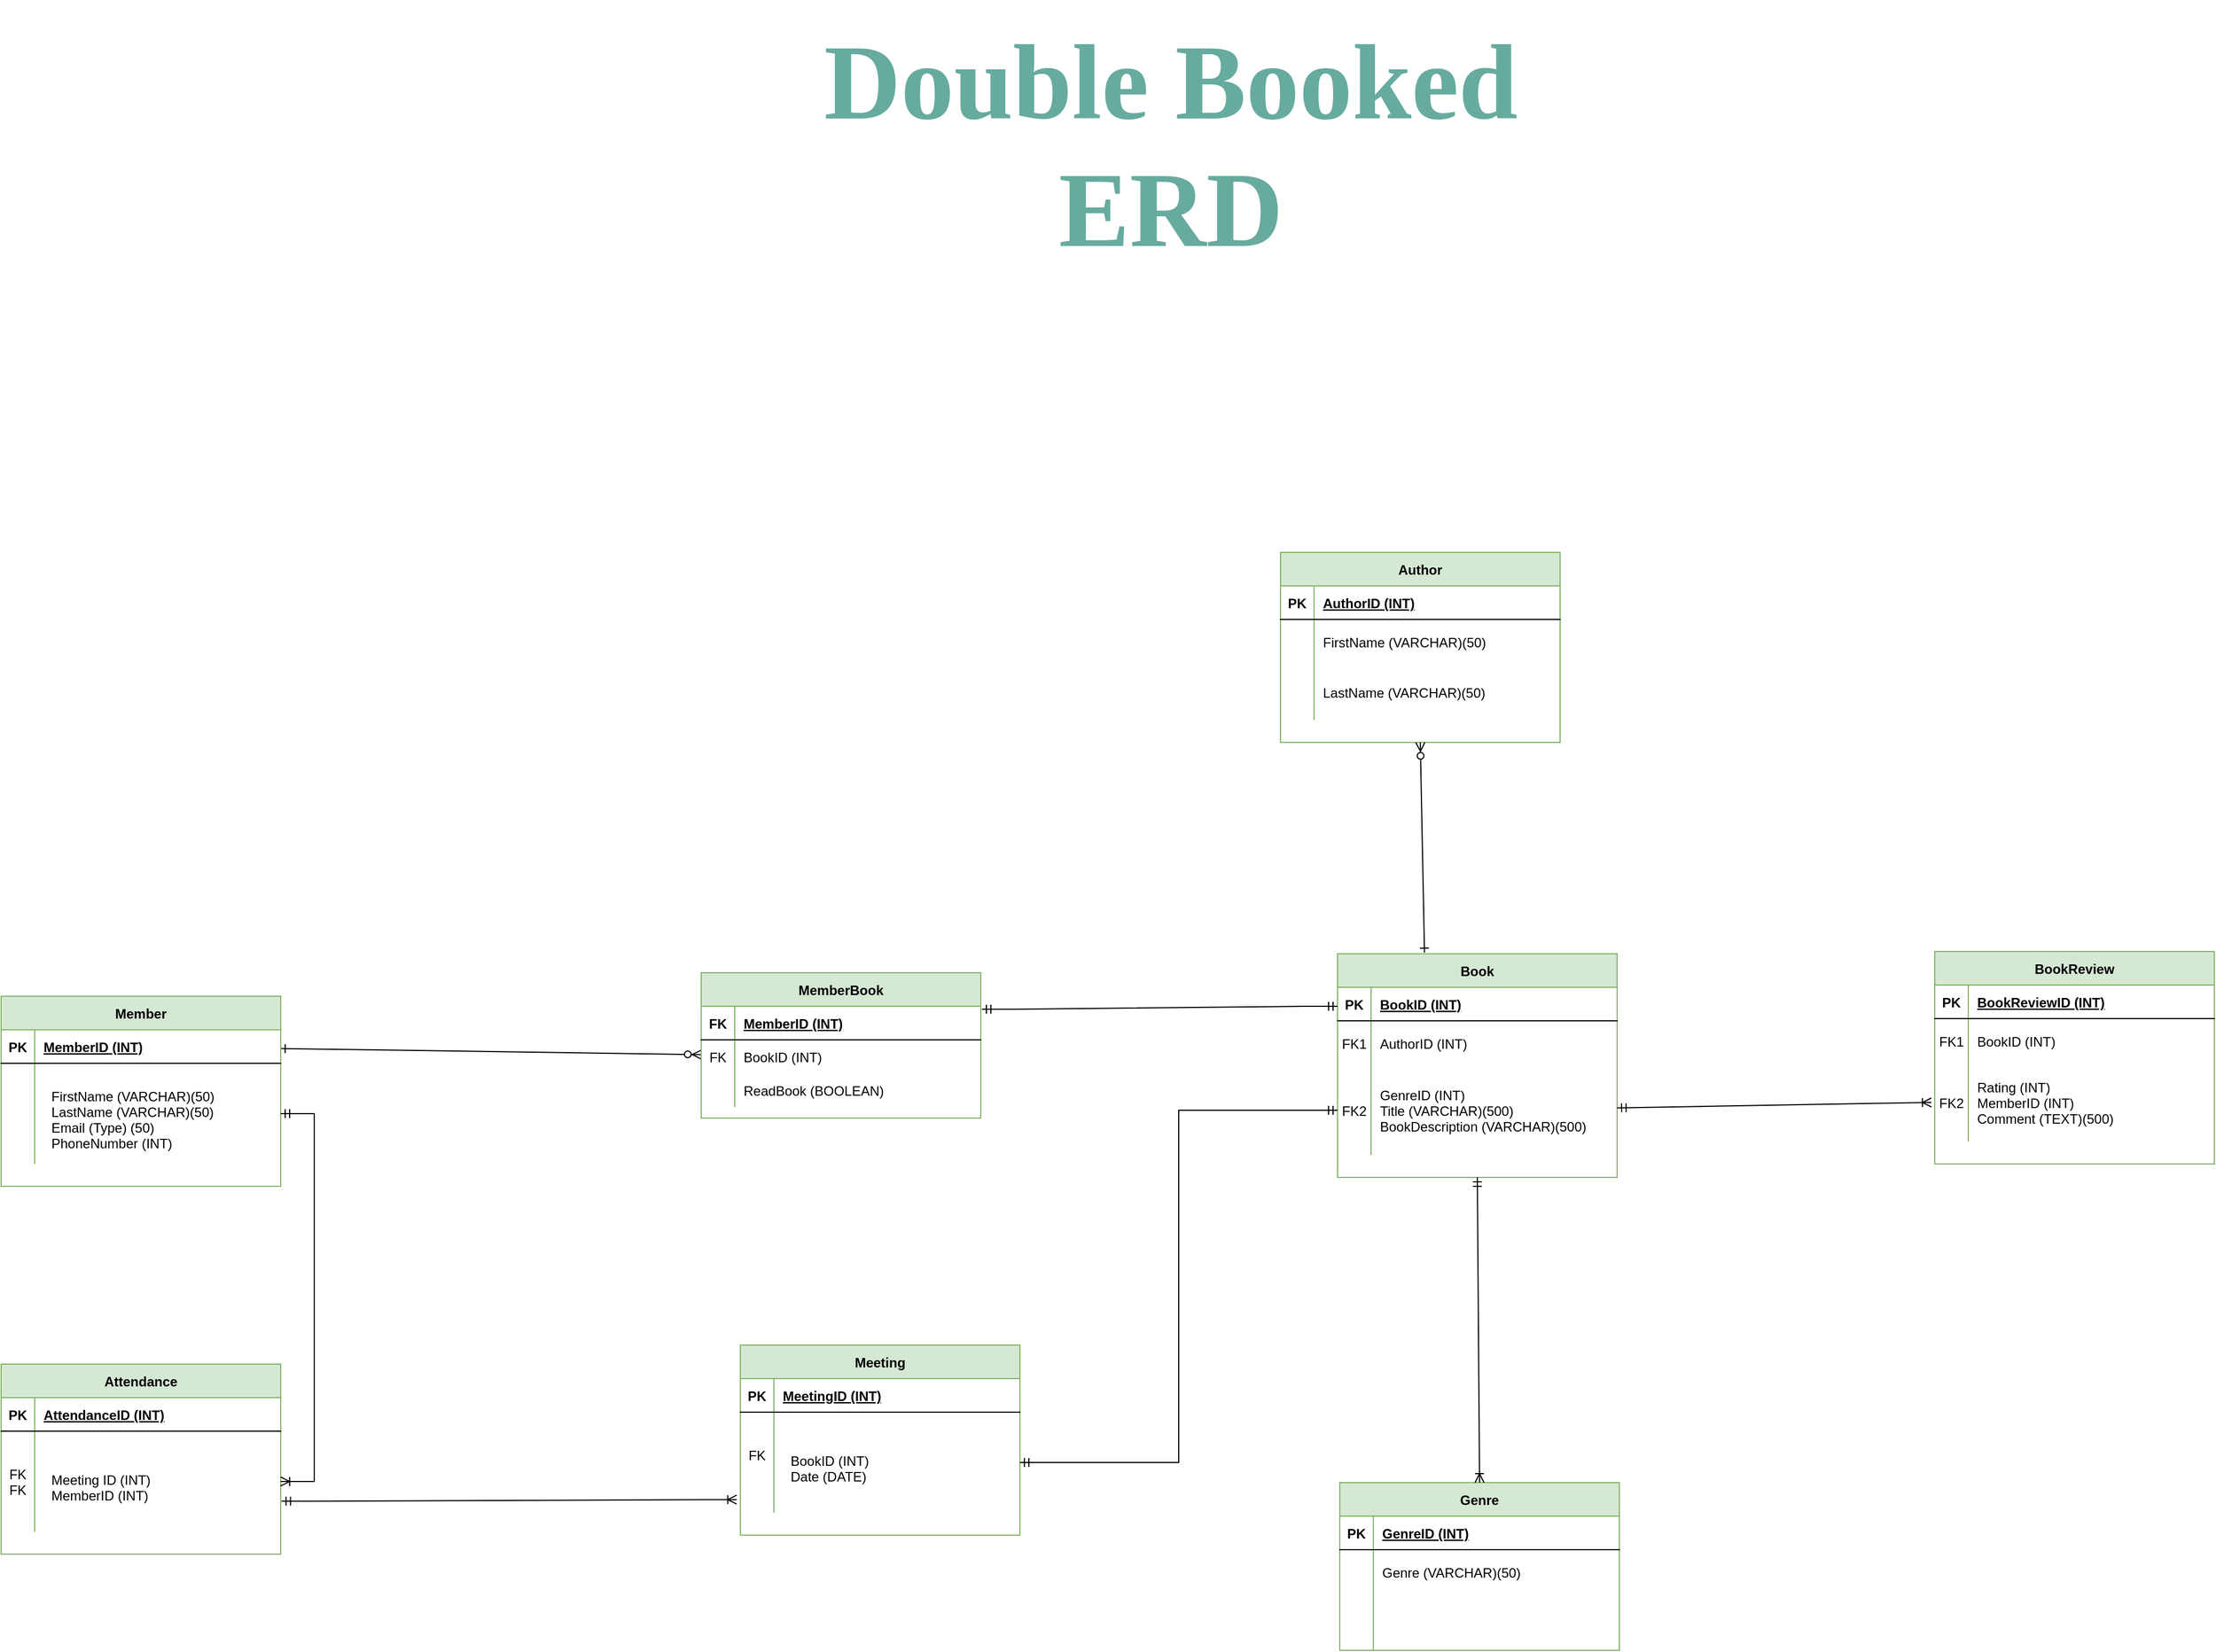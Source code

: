 <mxfile version="23.1.4" type="github">
  <diagram name="Page-1" id="bBmiQMMT05Lmb5AKtt61">
    <mxGraphModel dx="3740" dy="3017" grid="0" gridSize="10" guides="1" tooltips="1" connect="1" arrows="1" fold="1" page="0" pageScale="1" pageWidth="1169" pageHeight="827" math="0" shadow="0">
      <root>
        <mxCell id="0" />
        <mxCell id="1" parent="0" />
        <mxCell id="Q9-rzhnlszMLg_VfhZps-1" value="" style="endArrow=ERzeroToMany;startArrow=ERone;endFill=1;startFill=0;" parent="1" source="Q9-rzhnlszMLg_VfhZps-24" target="Q9-rzhnlszMLg_VfhZps-7" edge="1">
          <mxGeometry width="100" height="100" relative="1" as="geometry">
            <mxPoint x="340" y="720" as="sourcePoint" />
            <mxPoint x="440" y="620" as="targetPoint" />
          </mxGeometry>
        </mxCell>
        <mxCell id="Q9-rzhnlszMLg_VfhZps-3" value="MemberBook" style="shape=table;startSize=30;container=1;collapsible=1;childLayout=tableLayout;fixedRows=1;rowLines=0;fontStyle=1;align=center;resizeLast=1;fillColor=#d5e8d4;strokeColor=#82b366;" parent="1" vertex="1">
          <mxGeometry x="241" y="384" width="250" height="130" as="geometry" />
        </mxCell>
        <mxCell id="Q9-rzhnlszMLg_VfhZps-4" value="" style="shape=partialRectangle;collapsible=0;dropTarget=0;pointerEvents=0;fillColor=none;points=[[0,0.5],[1,0.5]];portConstraint=eastwest;top=0;left=0;right=0;bottom=1;" parent="Q9-rzhnlszMLg_VfhZps-3" vertex="1">
          <mxGeometry y="30" width="250" height="30" as="geometry" />
        </mxCell>
        <mxCell id="Q9-rzhnlszMLg_VfhZps-5" value="FK" style="shape=partialRectangle;overflow=hidden;connectable=0;fillColor=none;top=0;left=0;bottom=0;right=0;fontStyle=1;" parent="Q9-rzhnlszMLg_VfhZps-4" vertex="1">
          <mxGeometry width="30" height="30" as="geometry">
            <mxRectangle width="30" height="30" as="alternateBounds" />
          </mxGeometry>
        </mxCell>
        <mxCell id="Q9-rzhnlszMLg_VfhZps-6" value="MemberID (INT)" style="shape=partialRectangle;overflow=hidden;connectable=0;fillColor=none;top=0;left=0;bottom=0;right=0;align=left;spacingLeft=6;fontStyle=5;" parent="Q9-rzhnlszMLg_VfhZps-4" vertex="1">
          <mxGeometry x="30" width="220" height="30" as="geometry">
            <mxRectangle width="220" height="30" as="alternateBounds" />
          </mxGeometry>
        </mxCell>
        <mxCell id="Q9-rzhnlszMLg_VfhZps-7" value="" style="shape=partialRectangle;collapsible=0;dropTarget=0;pointerEvents=0;fillColor=none;points=[[0,0.5],[1,0.5]];portConstraint=eastwest;top=0;left=0;right=0;bottom=0;" parent="Q9-rzhnlszMLg_VfhZps-3" vertex="1">
          <mxGeometry y="60" width="250" height="30" as="geometry" />
        </mxCell>
        <mxCell id="Q9-rzhnlszMLg_VfhZps-8" value="FK" style="shape=partialRectangle;overflow=hidden;connectable=0;fillColor=none;top=0;left=0;bottom=0;right=0;" parent="Q9-rzhnlszMLg_VfhZps-7" vertex="1">
          <mxGeometry width="30" height="30" as="geometry">
            <mxRectangle width="30" height="30" as="alternateBounds" />
          </mxGeometry>
        </mxCell>
        <mxCell id="Q9-rzhnlszMLg_VfhZps-9" value="BookID (INT)" style="shape=partialRectangle;overflow=hidden;connectable=0;fillColor=none;top=0;left=0;bottom=0;right=0;align=left;spacingLeft=6;" parent="Q9-rzhnlszMLg_VfhZps-7" vertex="1">
          <mxGeometry x="30" width="220" height="30" as="geometry">
            <mxRectangle width="220" height="30" as="alternateBounds" />
          </mxGeometry>
        </mxCell>
        <mxCell id="Q9-rzhnlszMLg_VfhZps-10" value="" style="shape=partialRectangle;collapsible=0;dropTarget=0;pointerEvents=0;fillColor=none;points=[[0,0.5],[1,0.5]];portConstraint=eastwest;top=0;left=0;right=0;bottom=0;" parent="Q9-rzhnlszMLg_VfhZps-3" vertex="1">
          <mxGeometry y="90" width="250" height="30" as="geometry" />
        </mxCell>
        <mxCell id="Q9-rzhnlszMLg_VfhZps-11" value="" style="shape=partialRectangle;overflow=hidden;connectable=0;fillColor=none;top=0;left=0;bottom=0;right=0;" parent="Q9-rzhnlszMLg_VfhZps-10" vertex="1">
          <mxGeometry width="30" height="30" as="geometry">
            <mxRectangle width="30" height="30" as="alternateBounds" />
          </mxGeometry>
        </mxCell>
        <mxCell id="Q9-rzhnlszMLg_VfhZps-12" value="ReadBook (BOOLEAN)" style="shape=partialRectangle;overflow=hidden;connectable=0;fillColor=none;top=0;left=0;bottom=0;right=0;align=left;spacingLeft=6;" parent="Q9-rzhnlszMLg_VfhZps-10" vertex="1">
          <mxGeometry x="30" width="220" height="30" as="geometry">
            <mxRectangle width="220" height="30" as="alternateBounds" />
          </mxGeometry>
        </mxCell>
        <mxCell id="Q9-rzhnlszMLg_VfhZps-13" value="Book" style="shape=table;startSize=30;container=1;collapsible=1;childLayout=tableLayout;fixedRows=1;rowLines=0;fontStyle=1;align=center;resizeLast=1;fillColor=#d5e8d4;strokeColor=#82b366;" parent="1" vertex="1">
          <mxGeometry x="810" y="367" width="250" height="200" as="geometry" />
        </mxCell>
        <mxCell id="Q9-rzhnlszMLg_VfhZps-14" value="" style="shape=partialRectangle;collapsible=0;dropTarget=0;pointerEvents=0;fillColor=none;points=[[0,0.5],[1,0.5]];portConstraint=eastwest;top=0;left=0;right=0;bottom=1;" parent="Q9-rzhnlszMLg_VfhZps-13" vertex="1">
          <mxGeometry y="30" width="250" height="30" as="geometry" />
        </mxCell>
        <mxCell id="Q9-rzhnlszMLg_VfhZps-15" value="PK" style="shape=partialRectangle;overflow=hidden;connectable=0;fillColor=none;top=0;left=0;bottom=0;right=0;fontStyle=1;" parent="Q9-rzhnlszMLg_VfhZps-14" vertex="1">
          <mxGeometry width="30" height="30" as="geometry">
            <mxRectangle width="30" height="30" as="alternateBounds" />
          </mxGeometry>
        </mxCell>
        <mxCell id="Q9-rzhnlszMLg_VfhZps-16" value="BookID (INT)" style="shape=partialRectangle;overflow=hidden;connectable=0;fillColor=none;top=0;left=0;bottom=0;right=0;align=left;spacingLeft=6;fontStyle=5;" parent="Q9-rzhnlszMLg_VfhZps-14" vertex="1">
          <mxGeometry x="30" width="220" height="30" as="geometry">
            <mxRectangle width="220" height="30" as="alternateBounds" />
          </mxGeometry>
        </mxCell>
        <mxCell id="Q9-rzhnlszMLg_VfhZps-17" value="" style="shape=partialRectangle;collapsible=0;dropTarget=0;pointerEvents=0;fillColor=none;points=[[0,0.5],[1,0.5]];portConstraint=eastwest;top=0;left=0;right=0;bottom=0;perimeterSpacing=1;shadow=0;" parent="Q9-rzhnlszMLg_VfhZps-13" vertex="1">
          <mxGeometry y="60" width="250" height="40" as="geometry" />
        </mxCell>
        <mxCell id="Q9-rzhnlszMLg_VfhZps-18" value="FK1" style="shape=partialRectangle;overflow=hidden;connectable=0;fillColor=none;top=0;left=0;bottom=0;right=0;" parent="Q9-rzhnlszMLg_VfhZps-17" vertex="1">
          <mxGeometry width="30" height="40" as="geometry">
            <mxRectangle width="30" height="40" as="alternateBounds" />
          </mxGeometry>
        </mxCell>
        <mxCell id="Q9-rzhnlszMLg_VfhZps-19" value="AuthorID (INT)" style="shape=partialRectangle;overflow=hidden;connectable=0;fillColor=none;top=0;left=0;bottom=0;right=0;align=left;spacingLeft=6;labelBorderColor=none;" parent="Q9-rzhnlszMLg_VfhZps-17" vertex="1">
          <mxGeometry x="30" width="220" height="40" as="geometry">
            <mxRectangle width="220" height="40" as="alternateBounds" />
          </mxGeometry>
        </mxCell>
        <mxCell id="Q9-rzhnlszMLg_VfhZps-20" value="" style="shape=partialRectangle;collapsible=0;dropTarget=0;pointerEvents=0;fillColor=none;points=[[0,0.5],[1,0.5]];portConstraint=eastwest;top=0;left=0;right=0;bottom=0;" parent="Q9-rzhnlszMLg_VfhZps-13" vertex="1">
          <mxGeometry y="100" width="250" height="80" as="geometry" />
        </mxCell>
        <mxCell id="Q9-rzhnlszMLg_VfhZps-21" value="FK2" style="shape=partialRectangle;overflow=hidden;connectable=0;fillColor=none;top=0;left=0;bottom=0;right=0;" parent="Q9-rzhnlszMLg_VfhZps-20" vertex="1">
          <mxGeometry width="30" height="80" as="geometry">
            <mxRectangle width="30" height="80" as="alternateBounds" />
          </mxGeometry>
        </mxCell>
        <mxCell id="Q9-rzhnlszMLg_VfhZps-22" value="GenreID (INT)&#xa;Title (VARCHAR)(500)&#xa;BookDescription (VARCHAR)(500)" style="shape=partialRectangle;overflow=hidden;connectable=0;fillColor=none;top=0;left=0;bottom=0;right=0;align=left;spacingLeft=6;" parent="Q9-rzhnlszMLg_VfhZps-20" vertex="1">
          <mxGeometry x="30" width="220" height="80" as="geometry">
            <mxRectangle width="220" height="80" as="alternateBounds" />
          </mxGeometry>
        </mxCell>
        <mxCell id="Q9-rzhnlszMLg_VfhZps-23" value="Member" style="shape=table;startSize=30;container=1;collapsible=1;childLayout=tableLayout;fixedRows=1;rowLines=0;fontStyle=1;align=center;resizeLast=1;fillColor=#d5e8d4;strokeColor=#82b366;" parent="1" vertex="1">
          <mxGeometry x="-385" y="405" width="250" height="170" as="geometry" />
        </mxCell>
        <mxCell id="Q9-rzhnlszMLg_VfhZps-24" value="" style="shape=partialRectangle;collapsible=0;dropTarget=0;pointerEvents=0;fillColor=none;points=[[0,0.5],[1,0.5]];portConstraint=eastwest;top=0;left=0;right=0;bottom=1;" parent="Q9-rzhnlszMLg_VfhZps-23" vertex="1">
          <mxGeometry y="30" width="250" height="30" as="geometry" />
        </mxCell>
        <mxCell id="Q9-rzhnlszMLg_VfhZps-25" value="PK" style="shape=partialRectangle;overflow=hidden;connectable=0;fillColor=none;top=0;left=0;bottom=0;right=0;fontStyle=1;" parent="Q9-rzhnlszMLg_VfhZps-24" vertex="1">
          <mxGeometry width="30" height="30" as="geometry">
            <mxRectangle width="30" height="30" as="alternateBounds" />
          </mxGeometry>
        </mxCell>
        <mxCell id="Q9-rzhnlszMLg_VfhZps-26" value="MemberID (INT)" style="shape=partialRectangle;overflow=hidden;connectable=0;fillColor=none;top=0;left=0;bottom=0;right=0;align=left;spacingLeft=6;fontStyle=5;" parent="Q9-rzhnlszMLg_VfhZps-24" vertex="1">
          <mxGeometry x="30" width="220" height="30" as="geometry">
            <mxRectangle width="220" height="30" as="alternateBounds" />
          </mxGeometry>
        </mxCell>
        <mxCell id="Q9-rzhnlszMLg_VfhZps-27" value="" style="shape=partialRectangle;collapsible=0;dropTarget=0;pointerEvents=0;fillColor=none;points=[[0,0.5],[1,0.5]];portConstraint=eastwest;top=0;left=0;right=0;bottom=0;" parent="Q9-rzhnlszMLg_VfhZps-23" vertex="1">
          <mxGeometry y="60" width="250" height="90" as="geometry" />
        </mxCell>
        <mxCell id="Q9-rzhnlszMLg_VfhZps-28" value="" style="shape=partialRectangle;overflow=hidden;connectable=0;fillColor=none;top=0;left=0;bottom=0;right=0;" parent="Q9-rzhnlszMLg_VfhZps-27" vertex="1">
          <mxGeometry width="30" height="90" as="geometry">
            <mxRectangle width="30" height="90" as="alternateBounds" />
          </mxGeometry>
        </mxCell>
        <mxCell id="Q9-rzhnlszMLg_VfhZps-29" value="FirstName (VARCHAR)(50)&#xa;LastName (VARCHAR)(50)&#xa;Email (Type) (50)&#xa;PhoneNumber (INT)" style="shape=partialRectangle;overflow=hidden;connectable=0;fillColor=none;top=0;left=0;bottom=0;right=0;align=left;spacingLeft=6;spacing=9;spacingTop=10;" parent="Q9-rzhnlszMLg_VfhZps-27" vertex="1">
          <mxGeometry x="30" width="220" height="90" as="geometry">
            <mxRectangle width="220" height="90" as="alternateBounds" />
          </mxGeometry>
        </mxCell>
        <mxCell id="Q9-rzhnlszMLg_VfhZps-30" value="Author" style="shape=table;startSize=30;container=1;collapsible=1;childLayout=tableLayout;fixedRows=1;rowLines=0;fontStyle=1;align=center;resizeLast=1;fillColor=#d5e8d4;strokeColor=#82b366;" parent="1" vertex="1">
          <mxGeometry x="759" y="8" width="250" height="170" as="geometry" />
        </mxCell>
        <mxCell id="Q9-rzhnlszMLg_VfhZps-31" value="" style="shape=partialRectangle;collapsible=0;dropTarget=0;pointerEvents=0;fillColor=none;points=[[0,0.5],[1,0.5]];portConstraint=eastwest;top=0;left=0;right=0;bottom=1;" parent="Q9-rzhnlszMLg_VfhZps-30" vertex="1">
          <mxGeometry y="30" width="250" height="30" as="geometry" />
        </mxCell>
        <mxCell id="Q9-rzhnlszMLg_VfhZps-32" value="PK" style="shape=partialRectangle;overflow=hidden;connectable=0;fillColor=none;top=0;left=0;bottom=0;right=0;fontStyle=1;" parent="Q9-rzhnlszMLg_VfhZps-31" vertex="1">
          <mxGeometry width="30" height="30" as="geometry">
            <mxRectangle width="30" height="30" as="alternateBounds" />
          </mxGeometry>
        </mxCell>
        <mxCell id="Q9-rzhnlszMLg_VfhZps-33" value="AuthorID (INT)" style="shape=partialRectangle;overflow=hidden;connectable=0;fillColor=none;top=0;left=0;bottom=0;right=0;align=left;spacingLeft=6;fontStyle=5;" parent="Q9-rzhnlszMLg_VfhZps-31" vertex="1">
          <mxGeometry x="30" width="220" height="30" as="geometry">
            <mxRectangle width="220" height="30" as="alternateBounds" />
          </mxGeometry>
        </mxCell>
        <mxCell id="Q9-rzhnlszMLg_VfhZps-34" value="" style="shape=partialRectangle;collapsible=0;dropTarget=0;pointerEvents=0;fillColor=none;points=[[0,0.5],[1,0.5]];portConstraint=eastwest;top=0;left=0;right=0;bottom=0;" parent="Q9-rzhnlszMLg_VfhZps-30" vertex="1">
          <mxGeometry y="60" width="250" height="40" as="geometry" />
        </mxCell>
        <mxCell id="Q9-rzhnlszMLg_VfhZps-35" value="" style="shape=partialRectangle;overflow=hidden;connectable=0;fillColor=none;top=0;left=0;bottom=0;right=0;" parent="Q9-rzhnlszMLg_VfhZps-34" vertex="1">
          <mxGeometry width="30" height="40" as="geometry">
            <mxRectangle width="30" height="40" as="alternateBounds" />
          </mxGeometry>
        </mxCell>
        <mxCell id="Q9-rzhnlszMLg_VfhZps-36" value="FirstName (VARCHAR)(50)" style="shape=partialRectangle;overflow=hidden;connectable=0;fillColor=none;top=0;left=0;bottom=0;right=0;align=left;spacingLeft=6;" parent="Q9-rzhnlszMLg_VfhZps-34" vertex="1">
          <mxGeometry x="30" width="220" height="40" as="geometry">
            <mxRectangle width="220" height="40" as="alternateBounds" />
          </mxGeometry>
        </mxCell>
        <mxCell id="Q9-rzhnlszMLg_VfhZps-37" value="" style="shape=partialRectangle;collapsible=0;dropTarget=0;pointerEvents=0;fillColor=none;points=[[0,0.5],[1,0.5]];portConstraint=eastwest;top=0;left=0;right=0;bottom=0;" parent="Q9-rzhnlszMLg_VfhZps-30" vertex="1">
          <mxGeometry y="100" width="250" height="50" as="geometry" />
        </mxCell>
        <mxCell id="Q9-rzhnlszMLg_VfhZps-38" value="" style="shape=partialRectangle;overflow=hidden;connectable=0;fillColor=none;top=0;left=0;bottom=0;right=0;" parent="Q9-rzhnlszMLg_VfhZps-37" vertex="1">
          <mxGeometry width="30" height="50" as="geometry">
            <mxRectangle width="30" height="50" as="alternateBounds" />
          </mxGeometry>
        </mxCell>
        <mxCell id="Q9-rzhnlszMLg_VfhZps-39" value="LastName (VARCHAR)(50)" style="shape=partialRectangle;overflow=hidden;connectable=0;fillColor=none;top=0;left=0;bottom=0;right=0;align=left;spacingLeft=6;" parent="Q9-rzhnlszMLg_VfhZps-37" vertex="1">
          <mxGeometry x="30" width="220" height="50" as="geometry">
            <mxRectangle width="220" height="50" as="alternateBounds" />
          </mxGeometry>
        </mxCell>
        <mxCell id="Q9-rzhnlszMLg_VfhZps-40" value="Genre" style="shape=table;startSize=30;container=1;collapsible=1;childLayout=tableLayout;fixedRows=1;rowLines=0;fontStyle=1;align=center;resizeLast=1;fillColor=#d5e8d4;strokeColor=#82b366;" parent="1" vertex="1">
          <mxGeometry x="812" y="840" width="250" height="150" as="geometry" />
        </mxCell>
        <mxCell id="Q9-rzhnlszMLg_VfhZps-41" value="" style="shape=partialRectangle;collapsible=0;dropTarget=0;pointerEvents=0;fillColor=none;points=[[0,0.5],[1,0.5]];portConstraint=eastwest;top=0;left=0;right=0;bottom=1;" parent="Q9-rzhnlszMLg_VfhZps-40" vertex="1">
          <mxGeometry y="30" width="250" height="30" as="geometry" />
        </mxCell>
        <mxCell id="Q9-rzhnlszMLg_VfhZps-42" value="PK" style="shape=partialRectangle;overflow=hidden;connectable=0;fillColor=none;top=0;left=0;bottom=0;right=0;fontStyle=1;" parent="Q9-rzhnlszMLg_VfhZps-41" vertex="1">
          <mxGeometry width="30" height="30" as="geometry">
            <mxRectangle width="30" height="30" as="alternateBounds" />
          </mxGeometry>
        </mxCell>
        <mxCell id="Q9-rzhnlszMLg_VfhZps-43" value="GenreID (INT)" style="shape=partialRectangle;overflow=hidden;connectable=0;fillColor=none;top=0;left=0;bottom=0;right=0;align=left;spacingLeft=6;fontStyle=5;" parent="Q9-rzhnlszMLg_VfhZps-41" vertex="1">
          <mxGeometry x="30" width="220" height="30" as="geometry">
            <mxRectangle width="220" height="30" as="alternateBounds" />
          </mxGeometry>
        </mxCell>
        <mxCell id="Q9-rzhnlszMLg_VfhZps-44" value="" style="shape=partialRectangle;collapsible=0;dropTarget=0;pointerEvents=0;fillColor=none;points=[[0,0.5],[1,0.5]];portConstraint=eastwest;top=0;left=0;right=0;bottom=0;" parent="Q9-rzhnlszMLg_VfhZps-40" vertex="1">
          <mxGeometry y="60" width="250" height="40" as="geometry" />
        </mxCell>
        <mxCell id="Q9-rzhnlszMLg_VfhZps-45" value="" style="shape=partialRectangle;overflow=hidden;connectable=0;fillColor=none;top=0;left=0;bottom=0;right=0;" parent="Q9-rzhnlszMLg_VfhZps-44" vertex="1">
          <mxGeometry width="30" height="40" as="geometry">
            <mxRectangle width="30" height="40" as="alternateBounds" />
          </mxGeometry>
        </mxCell>
        <mxCell id="Q9-rzhnlszMLg_VfhZps-46" value="Genre (VARCHAR)(50)" style="shape=partialRectangle;overflow=hidden;connectable=0;fillColor=none;top=0;left=0;bottom=0;right=0;align=left;spacingLeft=6;" parent="Q9-rzhnlszMLg_VfhZps-44" vertex="1">
          <mxGeometry x="30" width="220" height="40" as="geometry">
            <mxRectangle width="220" height="40" as="alternateBounds" />
          </mxGeometry>
        </mxCell>
        <mxCell id="Q9-rzhnlszMLg_VfhZps-47" value="" style="shape=partialRectangle;collapsible=0;dropTarget=0;pointerEvents=0;fillColor=none;points=[[0,0.5],[1,0.5]];portConstraint=eastwest;top=0;left=0;right=0;bottom=0;" parent="Q9-rzhnlszMLg_VfhZps-40" vertex="1">
          <mxGeometry y="100" width="250" height="50" as="geometry" />
        </mxCell>
        <mxCell id="Q9-rzhnlszMLg_VfhZps-48" value="" style="shape=partialRectangle;overflow=hidden;connectable=0;fillColor=none;top=0;left=0;bottom=0;right=0;" parent="Q9-rzhnlszMLg_VfhZps-47" vertex="1">
          <mxGeometry width="30" height="50" as="geometry">
            <mxRectangle width="30" height="50" as="alternateBounds" />
          </mxGeometry>
        </mxCell>
        <mxCell id="Q9-rzhnlszMLg_VfhZps-49" value="" style="shape=partialRectangle;overflow=hidden;connectable=0;fillColor=none;top=0;left=0;bottom=0;right=0;align=left;spacingLeft=6;" parent="Q9-rzhnlszMLg_VfhZps-47" vertex="1">
          <mxGeometry x="30" width="220" height="50" as="geometry">
            <mxRectangle width="220" height="50" as="alternateBounds" />
          </mxGeometry>
        </mxCell>
        <mxCell id="Q9-rzhnlszMLg_VfhZps-50" value="" style="endArrow=ERzeroToMany;startArrow=ERone;endFill=1;startFill=0;exitX=0.311;exitY=-0.005;exitDx=0;exitDy=0;exitPerimeter=0;entryX=0.5;entryY=1;entryDx=0;entryDy=0;" parent="1" edge="1" target="Q9-rzhnlszMLg_VfhZps-30" source="Q9-rzhnlszMLg_VfhZps-13">
          <mxGeometry width="100" height="100" relative="1" as="geometry">
            <mxPoint x="886" y="311" as="sourcePoint" />
            <mxPoint x="886" y="191" as="targetPoint" />
          </mxGeometry>
        </mxCell>
        <mxCell id="Q9-rzhnlszMLg_VfhZps-51" value="" style="fontSize=12;html=1;endArrow=ERoneToMany;startArrow=ERmandOne;rounded=0;entryX=0.5;entryY=0;entryDx=0;entryDy=0;exitX=0.5;exitY=1;exitDx=0;exitDy=0;" parent="1" target="Q9-rzhnlszMLg_VfhZps-40" edge="1" source="Q9-rzhnlszMLg_VfhZps-13">
          <mxGeometry width="100" height="100" relative="1" as="geometry">
            <mxPoint x="954" y="565" as="sourcePoint" />
            <mxPoint x="960.25" y="1003.4" as="targetPoint" />
          </mxGeometry>
        </mxCell>
        <mxCell id="Q9-rzhnlszMLg_VfhZps-52" value="BookReview" style="shape=table;startSize=30;container=1;collapsible=1;childLayout=tableLayout;fixedRows=1;rowLines=0;fontStyle=1;align=center;resizeLast=1;fillColor=#d5e8d4;strokeColor=#82b366;" parent="1" vertex="1">
          <mxGeometry x="1344" y="365" width="250" height="190" as="geometry" />
        </mxCell>
        <mxCell id="Q9-rzhnlszMLg_VfhZps-53" value="" style="shape=partialRectangle;collapsible=0;dropTarget=0;pointerEvents=0;fillColor=none;points=[[0,0.5],[1,0.5]];portConstraint=eastwest;top=0;left=0;right=0;bottom=1;" parent="Q9-rzhnlszMLg_VfhZps-52" vertex="1">
          <mxGeometry y="30" width="250" height="30" as="geometry" />
        </mxCell>
        <mxCell id="Q9-rzhnlszMLg_VfhZps-54" value="PK" style="shape=partialRectangle;overflow=hidden;connectable=0;fillColor=none;top=0;left=0;bottom=0;right=0;fontStyle=1;" parent="Q9-rzhnlszMLg_VfhZps-53" vertex="1">
          <mxGeometry width="30" height="30" as="geometry">
            <mxRectangle width="30" height="30" as="alternateBounds" />
          </mxGeometry>
        </mxCell>
        <mxCell id="Q9-rzhnlszMLg_VfhZps-55" value="BookReviewID (INT)" style="shape=partialRectangle;overflow=hidden;connectable=0;fillColor=none;top=0;left=0;bottom=0;right=0;align=left;spacingLeft=6;fontStyle=5;" parent="Q9-rzhnlszMLg_VfhZps-53" vertex="1">
          <mxGeometry x="30" width="220" height="30" as="geometry">
            <mxRectangle width="220" height="30" as="alternateBounds" />
          </mxGeometry>
        </mxCell>
        <mxCell id="Q9-rzhnlszMLg_VfhZps-56" value="" style="shape=partialRectangle;collapsible=0;dropTarget=0;pointerEvents=0;fillColor=none;points=[[0,0.5],[1,0.5]];portConstraint=eastwest;top=0;left=0;right=0;bottom=0;" parent="Q9-rzhnlszMLg_VfhZps-52" vertex="1">
          <mxGeometry y="60" width="250" height="40" as="geometry" />
        </mxCell>
        <mxCell id="Q9-rzhnlszMLg_VfhZps-57" value="FK1" style="shape=partialRectangle;overflow=hidden;connectable=0;fillColor=none;top=0;left=0;bottom=0;right=0;" parent="Q9-rzhnlszMLg_VfhZps-56" vertex="1">
          <mxGeometry width="30" height="40" as="geometry">
            <mxRectangle width="30" height="40" as="alternateBounds" />
          </mxGeometry>
        </mxCell>
        <mxCell id="Q9-rzhnlszMLg_VfhZps-58" value="BookID (INT)" style="shape=partialRectangle;overflow=hidden;connectable=0;fillColor=none;top=0;left=0;bottom=0;right=0;align=left;spacingLeft=6;" parent="Q9-rzhnlszMLg_VfhZps-56" vertex="1">
          <mxGeometry x="30" width="220" height="40" as="geometry">
            <mxRectangle width="220" height="40" as="alternateBounds" />
          </mxGeometry>
        </mxCell>
        <mxCell id="Q9-rzhnlszMLg_VfhZps-59" value="" style="shape=partialRectangle;collapsible=0;dropTarget=0;pointerEvents=0;fillColor=none;points=[[0,0.5],[1,0.5]];portConstraint=eastwest;top=0;left=0;right=0;bottom=0;" parent="Q9-rzhnlszMLg_VfhZps-52" vertex="1">
          <mxGeometry y="100" width="250" height="70" as="geometry" />
        </mxCell>
        <mxCell id="Q9-rzhnlszMLg_VfhZps-60" value="FK2" style="shape=partialRectangle;overflow=hidden;connectable=0;fillColor=none;top=0;left=0;bottom=0;right=0;" parent="Q9-rzhnlszMLg_VfhZps-59" vertex="1">
          <mxGeometry width="30" height="70" as="geometry">
            <mxRectangle width="30" height="70" as="alternateBounds" />
          </mxGeometry>
        </mxCell>
        <mxCell id="Q9-rzhnlszMLg_VfhZps-61" value="Rating (INT)&#xa;MemberID (INT)&#xa;Comment (TEXT)(500)" style="shape=partialRectangle;overflow=hidden;connectable=0;fillColor=none;top=0;left=0;bottom=0;right=0;align=left;spacingLeft=6;" parent="Q9-rzhnlszMLg_VfhZps-59" vertex="1">
          <mxGeometry x="30" width="220" height="70" as="geometry">
            <mxRectangle width="220" height="70" as="alternateBounds" />
          </mxGeometry>
        </mxCell>
        <mxCell id="Q9-rzhnlszMLg_VfhZps-62" value="" style="fontSize=12;html=1;endArrow=ERoneToMany;startArrow=ERmandOne;rounded=0;" parent="1" source="Q9-rzhnlszMLg_VfhZps-20" edge="1">
          <mxGeometry width="100" height="100" relative="1" as="geometry">
            <mxPoint x="1065" y="478" as="sourcePoint" />
            <mxPoint x="1341" y="500" as="targetPoint" />
          </mxGeometry>
        </mxCell>
        <mxCell id="Q9-rzhnlszMLg_VfhZps-63" value="Attendance" style="shape=table;startSize=30;container=1;collapsible=1;childLayout=tableLayout;fixedRows=1;rowLines=0;fontStyle=1;align=center;resizeLast=1;fillColor=#d5e8d4;strokeColor=#82b366;" parent="1" vertex="1">
          <mxGeometry x="-385" y="734" width="250" height="170" as="geometry" />
        </mxCell>
        <mxCell id="Q9-rzhnlszMLg_VfhZps-64" value="" style="shape=partialRectangle;collapsible=0;dropTarget=0;pointerEvents=0;fillColor=none;points=[[0,0.5],[1,0.5]];portConstraint=eastwest;top=0;left=0;right=0;bottom=1;" parent="Q9-rzhnlszMLg_VfhZps-63" vertex="1">
          <mxGeometry y="30" width="250" height="30" as="geometry" />
        </mxCell>
        <mxCell id="Q9-rzhnlszMLg_VfhZps-65" value="PK" style="shape=partialRectangle;overflow=hidden;connectable=0;fillColor=none;top=0;left=0;bottom=0;right=0;fontStyle=1;" parent="Q9-rzhnlszMLg_VfhZps-64" vertex="1">
          <mxGeometry width="30" height="30" as="geometry">
            <mxRectangle width="30" height="30" as="alternateBounds" />
          </mxGeometry>
        </mxCell>
        <mxCell id="Q9-rzhnlszMLg_VfhZps-66" value="AttendanceID (INT)" style="shape=partialRectangle;overflow=hidden;connectable=0;fillColor=none;top=0;left=0;bottom=0;right=0;align=left;spacingLeft=6;fontStyle=5;" parent="Q9-rzhnlszMLg_VfhZps-64" vertex="1">
          <mxGeometry x="30" width="220" height="30" as="geometry">
            <mxRectangle width="220" height="30" as="alternateBounds" />
          </mxGeometry>
        </mxCell>
        <mxCell id="Q9-rzhnlszMLg_VfhZps-67" value="" style="shape=partialRectangle;collapsible=0;dropTarget=0;pointerEvents=0;fillColor=none;points=[[0,0.5],[1,0.5]];portConstraint=eastwest;top=0;left=0;right=0;bottom=0;" parent="Q9-rzhnlszMLg_VfhZps-63" vertex="1">
          <mxGeometry y="60" width="250" height="90" as="geometry" />
        </mxCell>
        <mxCell id="Q9-rzhnlszMLg_VfhZps-68" value="FK&#xa;FK" style="shape=partialRectangle;overflow=hidden;connectable=0;fillColor=none;top=0;left=0;bottom=0;right=0;" parent="Q9-rzhnlszMLg_VfhZps-67" vertex="1">
          <mxGeometry width="30" height="90" as="geometry">
            <mxRectangle width="30" height="90" as="alternateBounds" />
          </mxGeometry>
        </mxCell>
        <mxCell id="Q9-rzhnlszMLg_VfhZps-69" value="Meeting ID (INT)&#xa;MemberID (INT)" style="shape=partialRectangle;overflow=hidden;connectable=0;fillColor=none;top=0;left=0;bottom=0;right=0;align=left;spacingLeft=6;spacing=9;spacingTop=10;" parent="Q9-rzhnlszMLg_VfhZps-67" vertex="1">
          <mxGeometry x="30" width="220" height="90" as="geometry">
            <mxRectangle width="220" height="90" as="alternateBounds" />
          </mxGeometry>
        </mxCell>
        <mxCell id="Q9-rzhnlszMLg_VfhZps-70" value="" style="edgeStyle=entityRelationEdgeStyle;fontSize=12;html=1;endArrow=ERoneToMany;startArrow=ERmandOne;rounded=0;exitX=1;exitY=0.5;exitDx=0;exitDy=0;entryX=1;entryY=0.5;entryDx=0;entryDy=0;" parent="1" target="Q9-rzhnlszMLg_VfhZps-67" edge="1" source="Q9-rzhnlszMLg_VfhZps-27">
          <mxGeometry width="100" height="100" relative="1" as="geometry">
            <mxPoint x="79" y="518.0" as="sourcePoint" />
            <mxPoint x="17" y="808.37" as="targetPoint" />
            <Array as="points">
              <mxPoint x="278" y="448.37" />
              <mxPoint x="188" y="586.37" />
              <mxPoint x="148" y="626.37" />
              <mxPoint x="2" y="815" />
            </Array>
          </mxGeometry>
        </mxCell>
        <mxCell id="Q9-rzhnlszMLg_VfhZps-71" value="Meeting" style="shape=table;startSize=30;container=1;collapsible=1;childLayout=tableLayout;fixedRows=1;rowLines=0;fontStyle=1;align=center;resizeLast=1;fillColor=#d5e8d4;strokeColor=#82b366;" parent="1" vertex="1">
          <mxGeometry x="276" y="717" width="250" height="170" as="geometry" />
        </mxCell>
        <mxCell id="Q9-rzhnlszMLg_VfhZps-72" value="" style="shape=partialRectangle;collapsible=0;dropTarget=0;pointerEvents=0;fillColor=none;points=[[0,0.5],[1,0.5]];portConstraint=eastwest;top=0;left=0;right=0;bottom=1;" parent="Q9-rzhnlszMLg_VfhZps-71" vertex="1">
          <mxGeometry y="30" width="250" height="30" as="geometry" />
        </mxCell>
        <mxCell id="Q9-rzhnlszMLg_VfhZps-73" value="PK" style="shape=partialRectangle;overflow=hidden;connectable=0;fillColor=none;top=0;left=0;bottom=0;right=0;fontStyle=1;" parent="Q9-rzhnlszMLg_VfhZps-72" vertex="1">
          <mxGeometry width="30" height="30" as="geometry">
            <mxRectangle width="30" height="30" as="alternateBounds" />
          </mxGeometry>
        </mxCell>
        <mxCell id="Q9-rzhnlszMLg_VfhZps-74" value="MeetingID (INT)" style="shape=partialRectangle;overflow=hidden;connectable=0;fillColor=none;top=0;left=0;bottom=0;right=0;align=left;spacingLeft=6;fontStyle=5;" parent="Q9-rzhnlszMLg_VfhZps-72" vertex="1">
          <mxGeometry x="30" width="220" height="30" as="geometry">
            <mxRectangle width="220" height="30" as="alternateBounds" />
          </mxGeometry>
        </mxCell>
        <mxCell id="Q9-rzhnlszMLg_VfhZps-75" value="" style="shape=partialRectangle;collapsible=0;dropTarget=0;pointerEvents=0;fillColor=none;points=[[0,0.5],[1,0.5]];portConstraint=eastwest;top=0;left=0;right=0;bottom=0;" parent="Q9-rzhnlszMLg_VfhZps-71" vertex="1">
          <mxGeometry y="60" width="250" height="90" as="geometry" />
        </mxCell>
        <mxCell id="Q9-rzhnlszMLg_VfhZps-76" value="FK&#xa;" style="shape=partialRectangle;overflow=hidden;connectable=0;fillColor=none;top=0;left=0;bottom=0;right=0;" parent="Q9-rzhnlszMLg_VfhZps-75" vertex="1">
          <mxGeometry width="30" height="90" as="geometry">
            <mxRectangle width="30" height="90" as="alternateBounds" />
          </mxGeometry>
        </mxCell>
        <mxCell id="Q9-rzhnlszMLg_VfhZps-77" value="BookID (INT)&#xa;Date (DATE)" style="shape=partialRectangle;overflow=hidden;connectable=0;fillColor=none;top=0;left=0;bottom=0;right=0;align=left;spacingLeft=6;spacing=9;spacingTop=10;" parent="Q9-rzhnlszMLg_VfhZps-75" vertex="1">
          <mxGeometry x="30" width="220" height="90" as="geometry">
            <mxRectangle width="220" height="90" as="alternateBounds" />
          </mxGeometry>
        </mxCell>
        <mxCell id="Q9-rzhnlszMLg_VfhZps-78" value="" style="edgeStyle=entityRelationEdgeStyle;fontSize=12;html=1;endArrow=ERoneToMany;startArrow=ERmandOne;rounded=0;entryX=-0.013;entryY=0.869;entryDx=0;entryDy=0;entryPerimeter=0;exitX=1.003;exitY=0.696;exitDx=0;exitDy=0;exitPerimeter=0;" parent="1" target="Q9-rzhnlszMLg_VfhZps-75" edge="1" source="Q9-rzhnlszMLg_VfhZps-67">
          <mxGeometry width="100" height="100" relative="1" as="geometry">
            <mxPoint x="120" y="800" as="sourcePoint" />
            <mxPoint x="270" y="975" as="targetPoint" />
            <Array as="points">
              <mxPoint x="230" y="722" />
              <mxPoint x="140" y="860" />
              <mxPoint x="100" y="900" />
            </Array>
          </mxGeometry>
        </mxCell>
        <mxCell id="YwyanjpO2apKzYqyQJwp-1" value="" style="edgeStyle=orthogonalEdgeStyle;fontSize=12;html=1;endArrow=ERmandOne;startArrow=ERmandOne;rounded=0;entryX=0;entryY=0.5;entryDx=0;entryDy=0;exitX=1;exitY=0.5;exitDx=0;exitDy=0;" parent="1" edge="1" target="Q9-rzhnlszMLg_VfhZps-20" source="Q9-rzhnlszMLg_VfhZps-75">
          <mxGeometry width="100" height="100" relative="1" as="geometry">
            <mxPoint x="240" y="955.3" as="sourcePoint" />
            <mxPoint x="748.75" y="470.0" as="targetPoint" />
          </mxGeometry>
        </mxCell>
        <mxCell id="1lt29DlbVbAZqW2bZRB_-14" value="" style="edgeStyle=entityRelationEdgeStyle;fontSize=12;html=1;endArrow=ERmandOne;startArrow=ERmandOne;rounded=0;exitX=1.004;exitY=0.089;exitDx=0;exitDy=0;exitPerimeter=0;" edge="1" parent="1" source="Q9-rzhnlszMLg_VfhZps-4">
          <mxGeometry width="100" height="100" relative="1" as="geometry">
            <mxPoint x="710" y="514" as="sourcePoint" />
            <mxPoint x="810" y="414" as="targetPoint" />
          </mxGeometry>
        </mxCell>
        <mxCell id="1lt29DlbVbAZqW2bZRB_-16" value="&lt;h1&gt;&lt;font color=&quot;#67ab9f&quot; style=&quot;font-size: 95px;&quot;&gt;Double Booked ERD&lt;/font&gt;&lt;/h1&gt;" style="text;html=1;align=center;verticalAlign=middle;whiteSpace=wrap;rounded=0;fontFamily=Georgia;" vertex="1" parent="1">
          <mxGeometry x="243" y="-371" width="836" height="30" as="geometry" />
        </mxCell>
      </root>
    </mxGraphModel>
  </diagram>
</mxfile>
